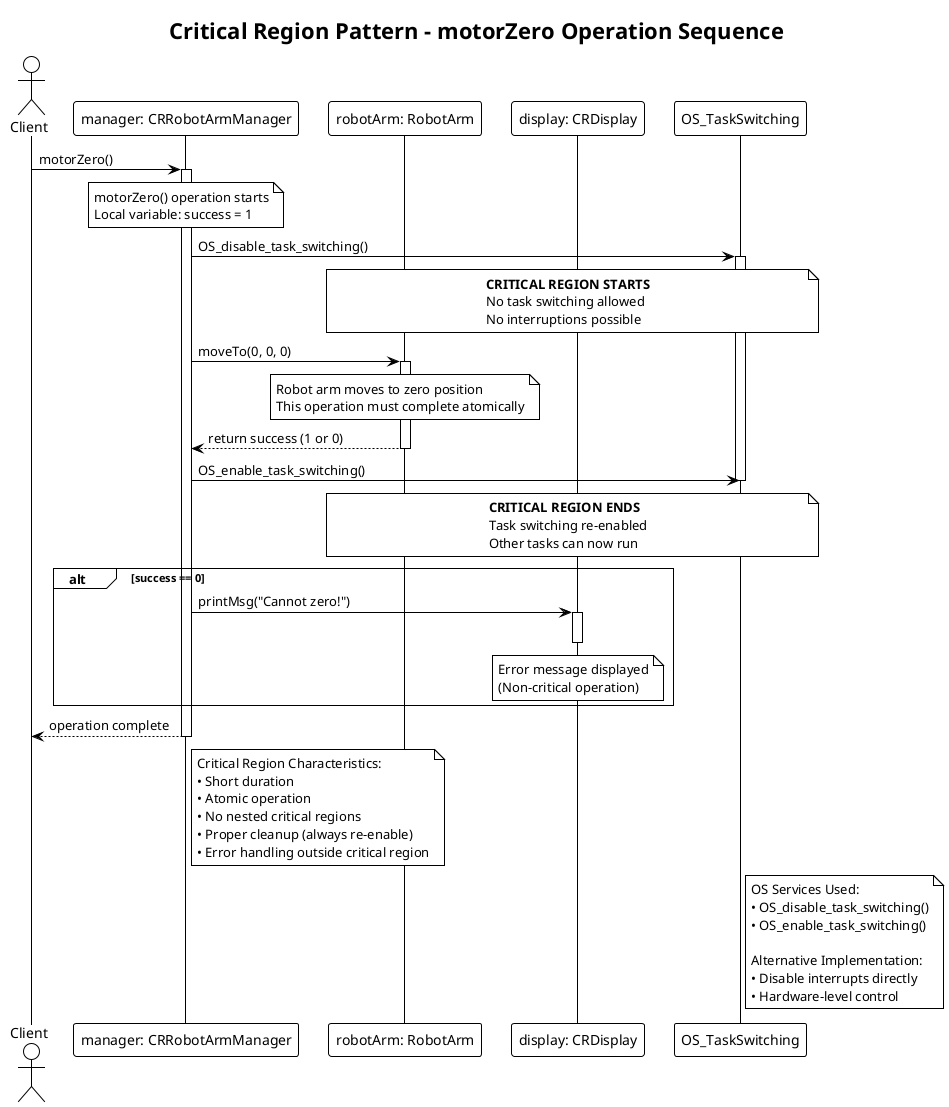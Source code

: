 @startuml CriticalRegionPattern_MotorZero_SequenceDiagram
!theme plain
title Critical Region Pattern - motorZero Operation Sequence

actor Client
participant "manager: CRRobotArmManager" as Manager
participant "robotArm: RobotArm" as RobotArm
participant "display: CRDisplay" as Display
participant "OS_TaskSwitching" as OS

Client -> Manager: motorZero()
activate Manager

note over Manager: motorZero() operation starts\nLocal variable: success = 1

/' Critical Region Implementation '/
Manager -> OS: OS_disable_task_switching()
activate OS
note over OS, RobotArm: **CRITICAL REGION STARTS**\nNo task switching allowed\nNo interruptions possible

Manager -> RobotArm: moveTo(0, 0, 0)
activate RobotArm
note over RobotArm: Robot arm moves to zero position\nThis operation must complete atomically
RobotArm --> Manager: return success (1 or 0)
deactivate RobotArm

Manager -> OS: OS_enable_task_switching()
note over OS, RobotArm: **CRITICAL REGION ENDS**\nTask switching re-enabled\nOther tasks can now run
deactivate OS

/' Error Handling (Non-critical) '/
alt success == 0
    Manager -> Display: printMsg("Cannot zero!")
    activate Display
    note over Display: Error message displayed\n(Non-critical operation)
    deactivate Display
end

Manager --> Client: operation complete
deactivate Manager

note right of Manager
    Critical Region Characteristics:
    • Short duration
    • Atomic operation
    • No nested critical regions
    • Proper cleanup (always re-enable)
    • Error handling outside critical region
end note

note right of OS
    OS Services Used:
    • OS_disable_task_switching()
    • OS_enable_task_switching()
    
    Alternative Implementation:
    • Disable interrupts directly
    • Hardware-level control
end note

@enduml
